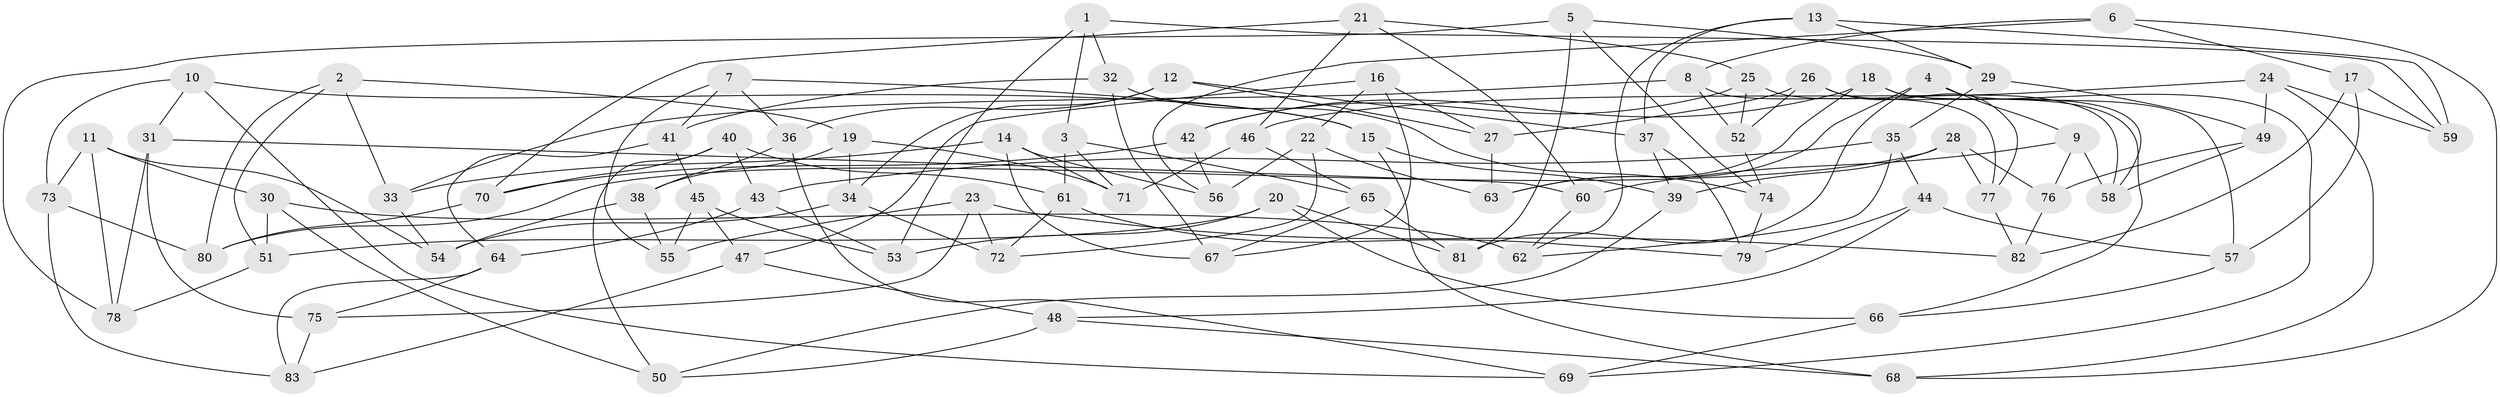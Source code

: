 // coarse degree distribution, {6: 0.717391304347826, 4: 0.1956521739130435, 5: 0.08695652173913043}
// Generated by graph-tools (version 1.1) at 2025/52/02/27/25 19:52:33]
// undirected, 83 vertices, 166 edges
graph export_dot {
graph [start="1"]
  node [color=gray90,style=filled];
  1;
  2;
  3;
  4;
  5;
  6;
  7;
  8;
  9;
  10;
  11;
  12;
  13;
  14;
  15;
  16;
  17;
  18;
  19;
  20;
  21;
  22;
  23;
  24;
  25;
  26;
  27;
  28;
  29;
  30;
  31;
  32;
  33;
  34;
  35;
  36;
  37;
  38;
  39;
  40;
  41;
  42;
  43;
  44;
  45;
  46;
  47;
  48;
  49;
  50;
  51;
  52;
  53;
  54;
  55;
  56;
  57;
  58;
  59;
  60;
  61;
  62;
  63;
  64;
  65;
  66;
  67;
  68;
  69;
  70;
  71;
  72;
  73;
  74;
  75;
  76;
  77;
  78;
  79;
  80;
  81;
  82;
  83;
  1 -- 59;
  1 -- 3;
  1 -- 32;
  1 -- 53;
  2 -- 80;
  2 -- 51;
  2 -- 19;
  2 -- 33;
  3 -- 61;
  3 -- 71;
  3 -- 65;
  4 -- 9;
  4 -- 57;
  4 -- 81;
  4 -- 63;
  5 -- 81;
  5 -- 74;
  5 -- 78;
  5 -- 29;
  6 -- 68;
  6 -- 17;
  6 -- 56;
  6 -- 8;
  7 -- 41;
  7 -- 55;
  7 -- 15;
  7 -- 36;
  8 -- 33;
  8 -- 52;
  8 -- 77;
  9 -- 76;
  9 -- 58;
  9 -- 60;
  10 -- 15;
  10 -- 31;
  10 -- 69;
  10 -- 73;
  11 -- 30;
  11 -- 54;
  11 -- 78;
  11 -- 73;
  12 -- 36;
  12 -- 34;
  12 -- 37;
  12 -- 27;
  13 -- 62;
  13 -- 59;
  13 -- 29;
  13 -- 37;
  14 -- 67;
  14 -- 33;
  14 -- 56;
  14 -- 71;
  15 -- 68;
  15 -- 39;
  16 -- 22;
  16 -- 67;
  16 -- 27;
  16 -- 47;
  17 -- 59;
  17 -- 57;
  17 -- 82;
  18 -- 42;
  18 -- 69;
  18 -- 63;
  18 -- 58;
  19 -- 71;
  19 -- 38;
  19 -- 34;
  20 -- 51;
  20 -- 66;
  20 -- 53;
  20 -- 81;
  21 -- 60;
  21 -- 46;
  21 -- 25;
  21 -- 70;
  22 -- 56;
  22 -- 63;
  22 -- 72;
  23 -- 75;
  23 -- 55;
  23 -- 72;
  23 -- 82;
  24 -- 68;
  24 -- 59;
  24 -- 49;
  24 -- 46;
  25 -- 52;
  25 -- 42;
  25 -- 58;
  26 -- 77;
  26 -- 66;
  26 -- 52;
  26 -- 27;
  27 -- 63;
  28 -- 77;
  28 -- 76;
  28 -- 39;
  28 -- 80;
  29 -- 35;
  29 -- 49;
  30 -- 62;
  30 -- 50;
  30 -- 51;
  31 -- 60;
  31 -- 78;
  31 -- 75;
  32 -- 41;
  32 -- 67;
  32 -- 74;
  33 -- 54;
  34 -- 72;
  34 -- 54;
  35 -- 43;
  35 -- 62;
  35 -- 44;
  36 -- 38;
  36 -- 69;
  37 -- 39;
  37 -- 79;
  38 -- 54;
  38 -- 55;
  39 -- 50;
  40 -- 43;
  40 -- 70;
  40 -- 61;
  40 -- 50;
  41 -- 45;
  41 -- 64;
  42 -- 56;
  42 -- 70;
  43 -- 64;
  43 -- 53;
  44 -- 48;
  44 -- 79;
  44 -- 57;
  45 -- 55;
  45 -- 53;
  45 -- 47;
  46 -- 71;
  46 -- 65;
  47 -- 83;
  47 -- 48;
  48 -- 50;
  48 -- 68;
  49 -- 76;
  49 -- 58;
  51 -- 78;
  52 -- 74;
  57 -- 66;
  60 -- 62;
  61 -- 72;
  61 -- 79;
  64 -- 83;
  64 -- 75;
  65 -- 67;
  65 -- 81;
  66 -- 69;
  70 -- 80;
  73 -- 83;
  73 -- 80;
  74 -- 79;
  75 -- 83;
  76 -- 82;
  77 -- 82;
}
